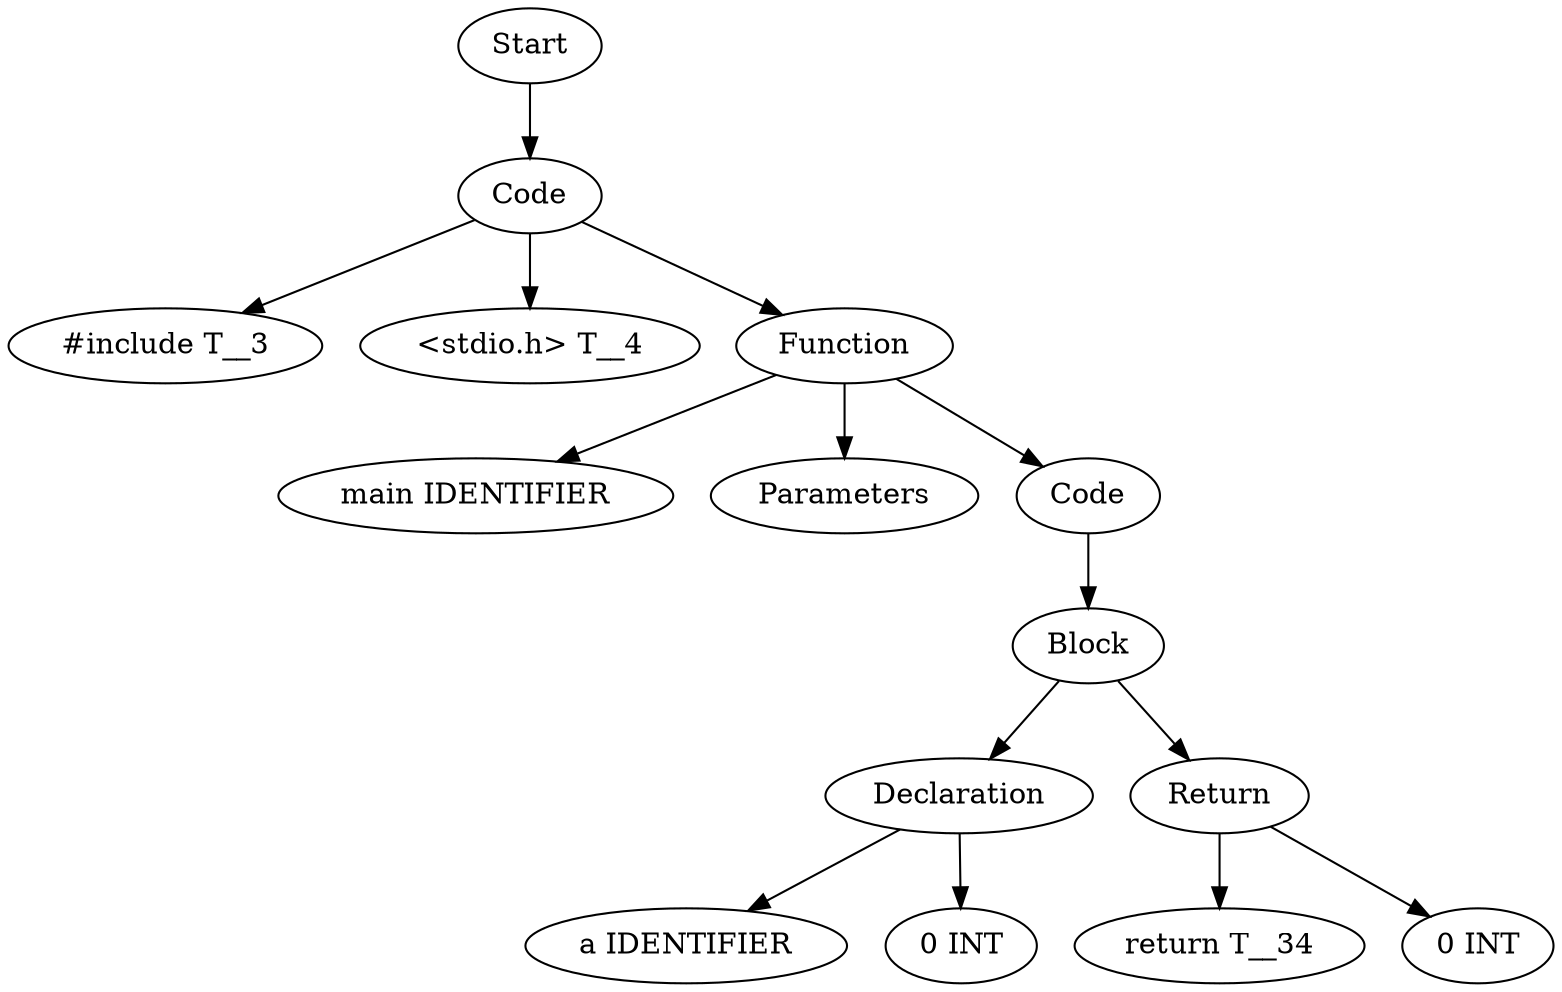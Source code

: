 digraph AST {
  "136863351425152" [label="Start"];
  "136863351425152" -> "136863351669664";
  "136863351669664" [label="Code"];
  "136863351669664" -> "136863351670192";
  "136863351669664" -> "136863351669520";
  "136863351669664" -> "136863351669568";
  "136863351670192" [label="#include T__3"];
  "136863351669520" [label="<stdio.h> T__4"];
  "136863351669568" [label="Function"];
  "136863351669568" -> "136863351670288";
  "136863351669568" -> "136863351670336";
  "136863351669568" -> "136863351670384";
  "136863351670288" [label="main IDENTIFIER"];
  "136863351670336" [label="Parameters"];
  "136863351670384" [label="Code"];
  "136863351670384" -> "136863351670576";
  "136863351670576" [label="Block"];
  "136863351670576" -> "136863351670672";
  "136863351670576" -> "136863351670720";
  "136863351670672" [label="Declaration"];
  "136863351670672" -> "136863351670768";
  "136863351670672" -> "136863351670816";
  "136863351670768" [label="a IDENTIFIER"];
  "136863351670816" [label="0 INT"];
  "136863351670720" [label="Return"];
  "136863351670720" -> "136863351670912";
  "136863351670720" -> "136863351670960";
  "136863351670912" [label="return T__34"];
  "136863351670960" [label="0 INT"];
}
